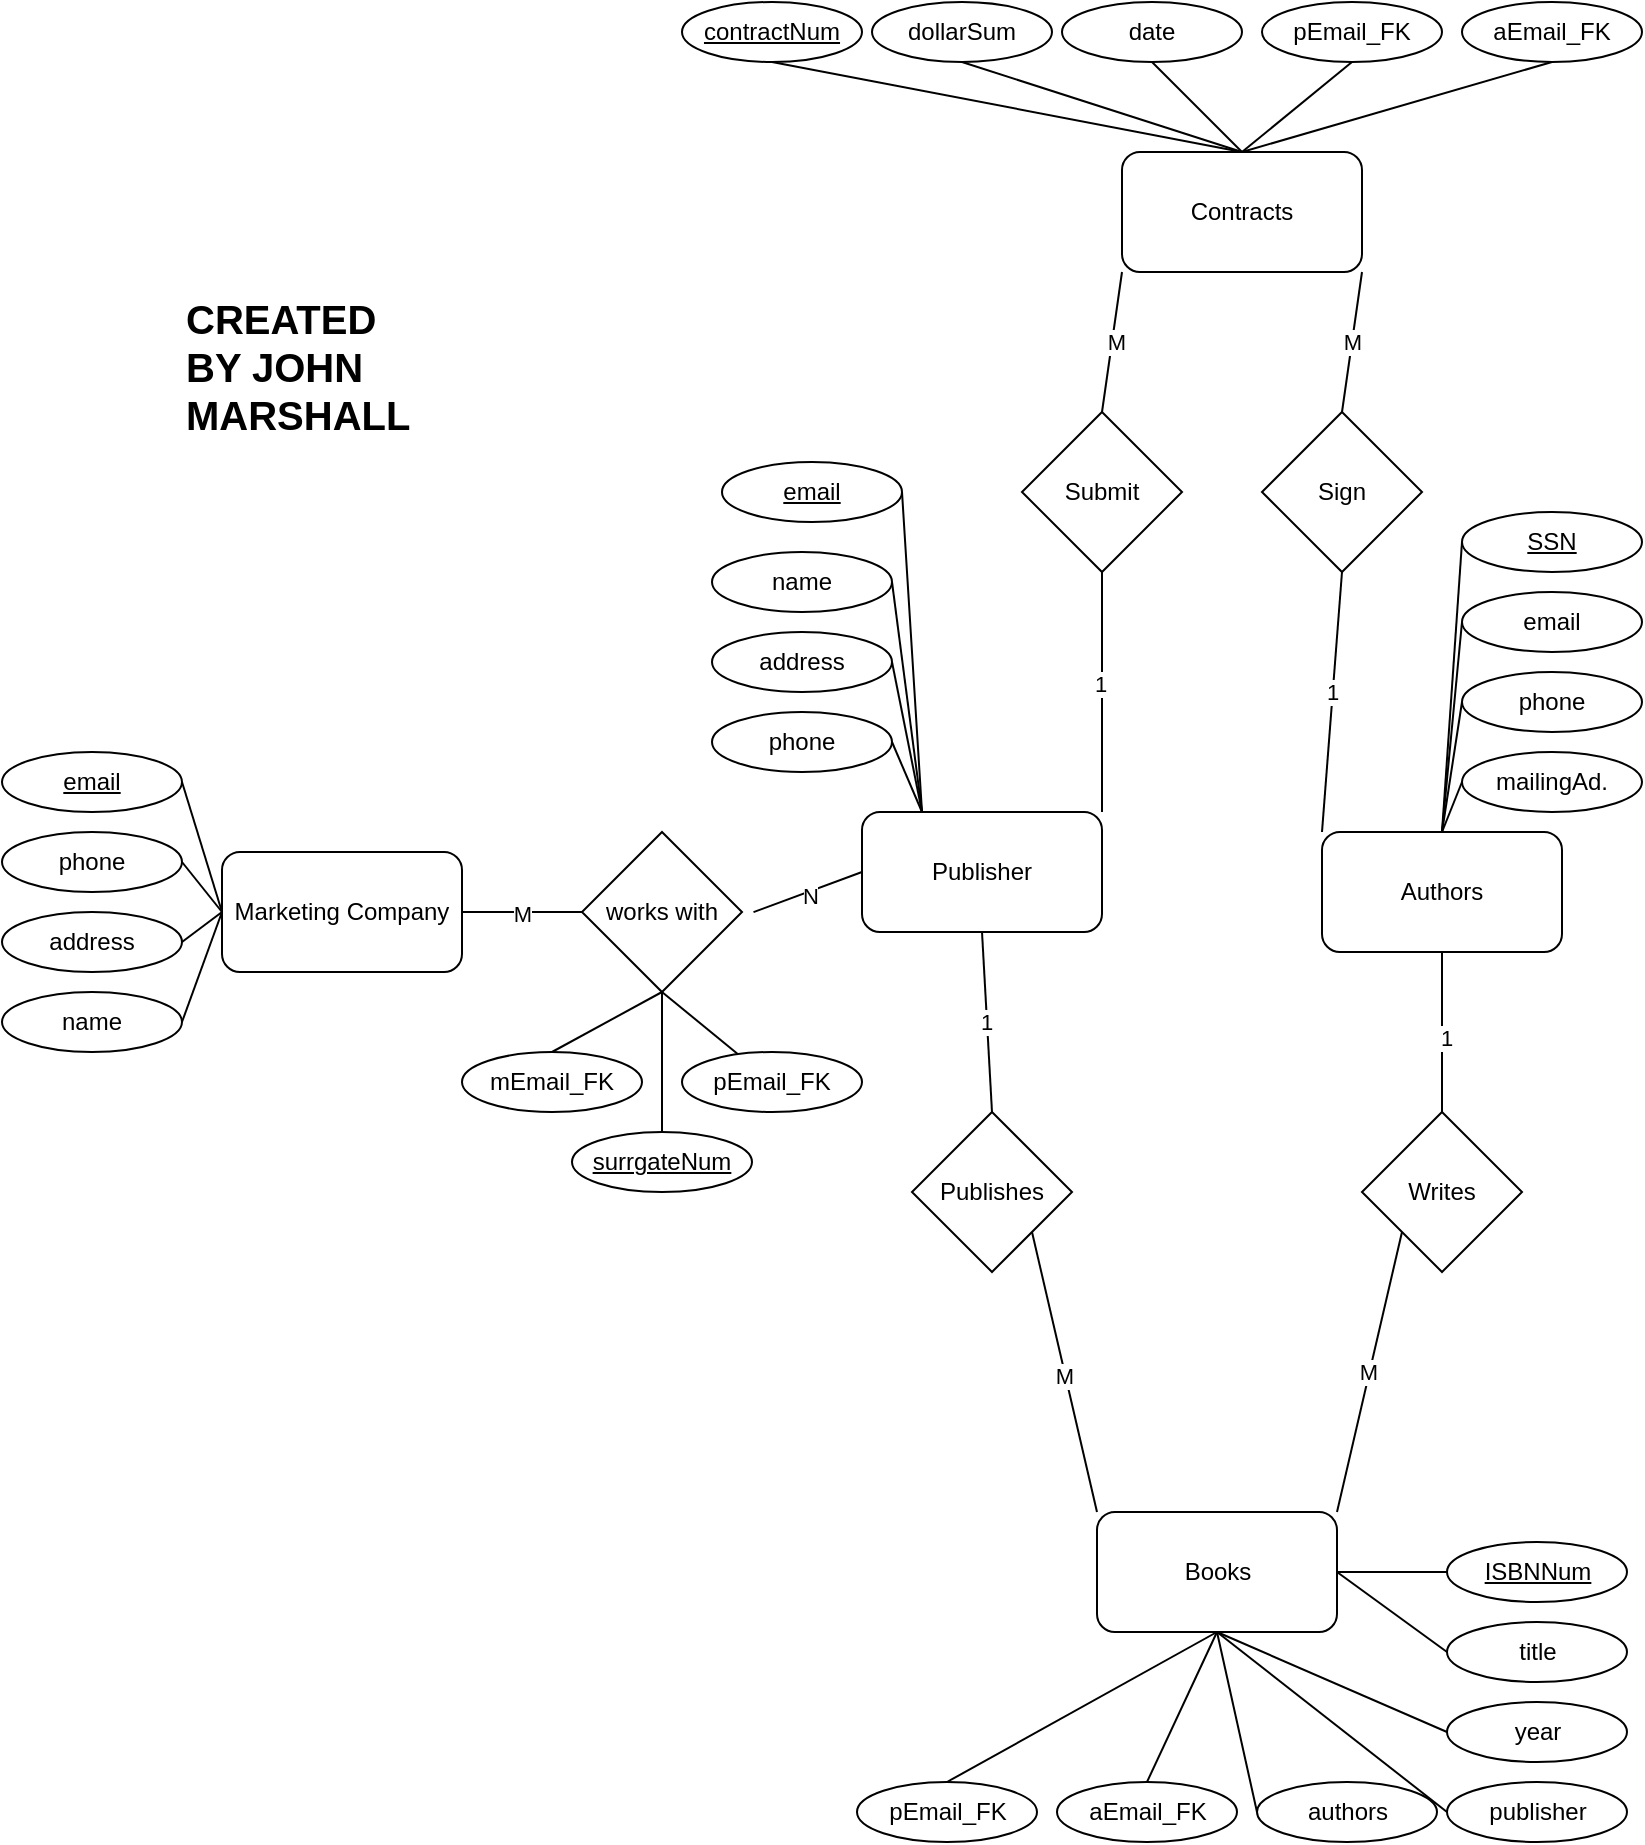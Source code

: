 <mxfile version="21.6.5" type="device">
  <diagram name="Page-1" id="VgJ1F5LoO_VctCmrGqER">
    <mxGraphModel dx="1440" dy="2118" grid="1" gridSize="10" guides="1" tooltips="1" connect="1" arrows="1" fold="1" page="1" pageScale="1" pageWidth="850" pageHeight="1100" math="0" shadow="0">
      <root>
        <mxCell id="0" />
        <mxCell id="1" parent="0" />
        <mxCell id="XDyX2QQrDkfplUJXcTrz-3" value="Authors" style="rounded=1;whiteSpace=wrap;html=1;" parent="1" vertex="1">
          <mxGeometry x="680" y="480" width="120" height="60" as="geometry" />
        </mxCell>
        <mxCell id="XDyX2QQrDkfplUJXcTrz-4" value="&lt;u&gt;SSN&lt;/u&gt;" style="ellipse;whiteSpace=wrap;html=1;" parent="1" vertex="1">
          <mxGeometry x="750" y="320" width="90" height="30" as="geometry" />
        </mxCell>
        <mxCell id="XDyX2QQrDkfplUJXcTrz-5" value="email" style="ellipse;whiteSpace=wrap;html=1;" parent="1" vertex="1">
          <mxGeometry x="750" y="360" width="90" height="30" as="geometry" />
        </mxCell>
        <mxCell id="XDyX2QQrDkfplUJXcTrz-6" value="" style="endArrow=none;html=1;rounded=0;entryX=0;entryY=0.5;entryDx=0;entryDy=0;exitX=0.5;exitY=0;exitDx=0;exitDy=0;" parent="1" source="XDyX2QQrDkfplUJXcTrz-3" target="XDyX2QQrDkfplUJXcTrz-5" edge="1">
          <mxGeometry width="50" height="50" relative="1" as="geometry">
            <mxPoint x="790" y="550" as="sourcePoint" />
            <mxPoint x="570" y="671" as="targetPoint" />
          </mxGeometry>
        </mxCell>
        <mxCell id="XDyX2QQrDkfplUJXcTrz-7" value="" style="endArrow=none;html=1;rounded=0;exitX=0.5;exitY=0;exitDx=0;exitDy=0;entryX=0;entryY=0.5;entryDx=0;entryDy=0;" parent="1" source="XDyX2QQrDkfplUJXcTrz-3" target="XDyX2QQrDkfplUJXcTrz-4" edge="1">
          <mxGeometry width="50" height="50" relative="1" as="geometry">
            <mxPoint x="520" y="721" as="sourcePoint" />
            <mxPoint x="570" y="671" as="targetPoint" />
          </mxGeometry>
        </mxCell>
        <mxCell id="XDyX2QQrDkfplUJXcTrz-8" value="phone" style="ellipse;whiteSpace=wrap;html=1;" parent="1" vertex="1">
          <mxGeometry x="750" y="400" width="90" height="30" as="geometry" />
        </mxCell>
        <mxCell id="XDyX2QQrDkfplUJXcTrz-9" value="mailingAd." style="ellipse;whiteSpace=wrap;html=1;" parent="1" vertex="1">
          <mxGeometry x="750" y="440" width="90" height="30" as="geometry" />
        </mxCell>
        <mxCell id="XDyX2QQrDkfplUJXcTrz-10" value="" style="endArrow=none;html=1;rounded=0;entryX=0;entryY=0.5;entryDx=0;entryDy=0;exitX=0.5;exitY=0;exitDx=0;exitDy=0;" parent="1" source="XDyX2QQrDkfplUJXcTrz-3" target="XDyX2QQrDkfplUJXcTrz-8" edge="1">
          <mxGeometry width="50" height="50" relative="1" as="geometry">
            <mxPoint x="650" y="631" as="sourcePoint" />
            <mxPoint x="700" y="581" as="targetPoint" />
          </mxGeometry>
        </mxCell>
        <mxCell id="XDyX2QQrDkfplUJXcTrz-11" value="" style="endArrow=none;html=1;rounded=0;entryX=0;entryY=0.5;entryDx=0;entryDy=0;exitX=0.5;exitY=0;exitDx=0;exitDy=0;" parent="1" source="XDyX2QQrDkfplUJXcTrz-3" target="XDyX2QQrDkfplUJXcTrz-9" edge="1">
          <mxGeometry width="50" height="50" relative="1" as="geometry">
            <mxPoint x="790" y="550" as="sourcePoint" />
            <mxPoint x="700" y="581" as="targetPoint" />
          </mxGeometry>
        </mxCell>
        <mxCell id="XDyX2QQrDkfplUJXcTrz-12" value="Books" style="rounded=1;whiteSpace=wrap;html=1;" parent="1" vertex="1">
          <mxGeometry x="567.5" y="820" width="120" height="60" as="geometry" />
        </mxCell>
        <mxCell id="XDyX2QQrDkfplUJXcTrz-13" value="&lt;u&gt;ISBNNum&lt;/u&gt;" style="ellipse;whiteSpace=wrap;html=1;" parent="1" vertex="1">
          <mxGeometry x="742.5" y="835" width="90" height="30" as="geometry" />
        </mxCell>
        <mxCell id="XDyX2QQrDkfplUJXcTrz-14" value="title" style="ellipse;whiteSpace=wrap;html=1;" parent="1" vertex="1">
          <mxGeometry x="742.5" y="875" width="90" height="30" as="geometry" />
        </mxCell>
        <mxCell id="XDyX2QQrDkfplUJXcTrz-15" value="" style="endArrow=none;html=1;rounded=0;entryX=0;entryY=0.5;entryDx=0;entryDy=0;exitX=1;exitY=0.5;exitDx=0;exitDy=0;" parent="1" source="XDyX2QQrDkfplUJXcTrz-12" target="XDyX2QQrDkfplUJXcTrz-14" edge="1">
          <mxGeometry width="50" height="50" relative="1" as="geometry">
            <mxPoint x="502.5" y="1025" as="sourcePoint" />
            <mxPoint x="552.5" y="975" as="targetPoint" />
          </mxGeometry>
        </mxCell>
        <mxCell id="XDyX2QQrDkfplUJXcTrz-16" value="" style="endArrow=none;html=1;rounded=0;entryX=0;entryY=0.5;entryDx=0;entryDy=0;exitX=1;exitY=0.5;exitDx=0;exitDy=0;" parent="1" source="XDyX2QQrDkfplUJXcTrz-12" target="XDyX2QQrDkfplUJXcTrz-13" edge="1">
          <mxGeometry width="50" height="50" relative="1" as="geometry">
            <mxPoint x="652.5" y="895" as="sourcePoint" />
            <mxPoint x="552.5" y="975" as="targetPoint" />
          </mxGeometry>
        </mxCell>
        <mxCell id="XDyX2QQrDkfplUJXcTrz-17" value="year" style="ellipse;whiteSpace=wrap;html=1;" parent="1" vertex="1">
          <mxGeometry x="742.5" y="915" width="90" height="30" as="geometry" />
        </mxCell>
        <mxCell id="XDyX2QQrDkfplUJXcTrz-18" value="publisher" style="ellipse;whiteSpace=wrap;html=1;" parent="1" vertex="1">
          <mxGeometry x="742.5" y="955" width="90" height="30" as="geometry" />
        </mxCell>
        <mxCell id="XDyX2QQrDkfplUJXcTrz-19" value="" style="endArrow=none;html=1;rounded=0;entryX=0;entryY=0.5;entryDx=0;entryDy=0;exitX=0.5;exitY=1;exitDx=0;exitDy=0;" parent="1" source="XDyX2QQrDkfplUJXcTrz-12" target="XDyX2QQrDkfplUJXcTrz-17" edge="1">
          <mxGeometry width="50" height="50" relative="1" as="geometry">
            <mxPoint x="652.5" y="895" as="sourcePoint" />
            <mxPoint x="682.5" y="885" as="targetPoint" />
          </mxGeometry>
        </mxCell>
        <mxCell id="XDyX2QQrDkfplUJXcTrz-20" value="" style="endArrow=none;html=1;rounded=0;exitX=0.5;exitY=1;exitDx=0;exitDy=0;entryX=0;entryY=0.5;entryDx=0;entryDy=0;" parent="1" source="XDyX2QQrDkfplUJXcTrz-12" target="XDyX2QQrDkfplUJXcTrz-18" edge="1">
          <mxGeometry width="50" height="50" relative="1" as="geometry">
            <mxPoint x="632.5" y="935" as="sourcePoint" />
            <mxPoint x="682.5" y="885" as="targetPoint" />
          </mxGeometry>
        </mxCell>
        <mxCell id="XDyX2QQrDkfplUJXcTrz-21" value="Publisher" style="rounded=1;whiteSpace=wrap;html=1;" parent="1" vertex="1">
          <mxGeometry x="450" y="470" width="120" height="60" as="geometry" />
        </mxCell>
        <mxCell id="XDyX2QQrDkfplUJXcTrz-22" value="&lt;u&gt;email&lt;/u&gt;" style="ellipse;whiteSpace=wrap;html=1;" parent="1" vertex="1">
          <mxGeometry x="380" y="295" width="90" height="30" as="geometry" />
        </mxCell>
        <mxCell id="XDyX2QQrDkfplUJXcTrz-23" value="name" style="ellipse;whiteSpace=wrap;html=1;" parent="1" vertex="1">
          <mxGeometry x="375" y="340" width="90" height="30" as="geometry" />
        </mxCell>
        <mxCell id="XDyX2QQrDkfplUJXcTrz-24" value="" style="endArrow=none;html=1;rounded=0;entryX=1;entryY=0.5;entryDx=0;entryDy=0;exitX=0.25;exitY=0;exitDx=0;exitDy=0;" parent="1" source="XDyX2QQrDkfplUJXcTrz-21" target="XDyX2QQrDkfplUJXcTrz-23" edge="1">
          <mxGeometry width="50" height="50" relative="1" as="geometry">
            <mxPoint x="-70" y="710" as="sourcePoint" />
            <mxPoint x="-20" y="660" as="targetPoint" />
          </mxGeometry>
        </mxCell>
        <mxCell id="XDyX2QQrDkfplUJXcTrz-25" value="" style="endArrow=none;html=1;rounded=0;exitX=0.25;exitY=0;exitDx=0;exitDy=0;entryX=1;entryY=0.5;entryDx=0;entryDy=0;" parent="1" source="XDyX2QQrDkfplUJXcTrz-21" target="XDyX2QQrDkfplUJXcTrz-22" edge="1">
          <mxGeometry width="50" height="50" relative="1" as="geometry">
            <mxPoint x="-70" y="710" as="sourcePoint" />
            <mxPoint x="-20" y="660" as="targetPoint" />
          </mxGeometry>
        </mxCell>
        <mxCell id="XDyX2QQrDkfplUJXcTrz-26" value="address" style="ellipse;whiteSpace=wrap;html=1;" parent="1" vertex="1">
          <mxGeometry x="375" y="380" width="90" height="30" as="geometry" />
        </mxCell>
        <mxCell id="XDyX2QQrDkfplUJXcTrz-27" value="phone" style="ellipse;whiteSpace=wrap;html=1;" parent="1" vertex="1">
          <mxGeometry x="375" y="420" width="90" height="30" as="geometry" />
        </mxCell>
        <mxCell id="XDyX2QQrDkfplUJXcTrz-28" value="" style="endArrow=none;html=1;rounded=0;entryX=1;entryY=0.5;entryDx=0;entryDy=0;exitX=0.25;exitY=0;exitDx=0;exitDy=0;" parent="1" source="XDyX2QQrDkfplUJXcTrz-21" target="XDyX2QQrDkfplUJXcTrz-26" edge="1">
          <mxGeometry width="50" height="50" relative="1" as="geometry">
            <mxPoint x="60" y="620" as="sourcePoint" />
            <mxPoint x="110" y="570" as="targetPoint" />
          </mxGeometry>
        </mxCell>
        <mxCell id="XDyX2QQrDkfplUJXcTrz-29" value="" style="endArrow=none;html=1;rounded=0;entryX=1;entryY=0.5;entryDx=0;entryDy=0;exitX=0.25;exitY=0;exitDx=0;exitDy=0;" parent="1" source="XDyX2QQrDkfplUJXcTrz-21" target="XDyX2QQrDkfplUJXcTrz-27" edge="1">
          <mxGeometry width="50" height="50" relative="1" as="geometry">
            <mxPoint x="140" y="530" as="sourcePoint" />
            <mxPoint x="110" y="570" as="targetPoint" />
          </mxGeometry>
        </mxCell>
        <mxCell id="XDyX2QQrDkfplUJXcTrz-30" value="authors" style="ellipse;whiteSpace=wrap;html=1;" parent="1" vertex="1">
          <mxGeometry x="647.5" y="955" width="90" height="30" as="geometry" />
        </mxCell>
        <mxCell id="XDyX2QQrDkfplUJXcTrz-31" value="" style="endArrow=none;html=1;rounded=0;entryX=0;entryY=0.5;entryDx=0;entryDy=0;exitX=0.5;exitY=1;exitDx=0;exitDy=0;" parent="1" source="XDyX2QQrDkfplUJXcTrz-12" target="XDyX2QQrDkfplUJXcTrz-30" edge="1">
          <mxGeometry width="50" height="50" relative="1" as="geometry">
            <mxPoint x="632.5" y="915" as="sourcePoint" />
            <mxPoint x="617.5" y="860" as="targetPoint" />
          </mxGeometry>
        </mxCell>
        <mxCell id="XDyX2QQrDkfplUJXcTrz-32" value="Contracts" style="rounded=1;whiteSpace=wrap;html=1;" parent="1" vertex="1">
          <mxGeometry x="580" y="140" width="120" height="60" as="geometry" />
        </mxCell>
        <mxCell id="XDyX2QQrDkfplUJXcTrz-34" value="&lt;u&gt;contractNum&lt;/u&gt;" style="ellipse;whiteSpace=wrap;html=1;" parent="1" vertex="1">
          <mxGeometry x="360" y="65" width="90" height="30" as="geometry" />
        </mxCell>
        <mxCell id="XDyX2QQrDkfplUJXcTrz-35" value="" style="endArrow=none;html=1;rounded=0;entryX=0.5;entryY=1;entryDx=0;entryDy=0;exitX=0.5;exitY=0;exitDx=0;exitDy=0;" parent="1" source="XDyX2QQrDkfplUJXcTrz-32" target="XDyX2QQrDkfplUJXcTrz-34" edge="1">
          <mxGeometry width="50" height="50" relative="1" as="geometry">
            <mxPoint x="375" y="300" as="sourcePoint" />
            <mxPoint x="425" y="250" as="targetPoint" />
          </mxGeometry>
        </mxCell>
        <mxCell id="XDyX2QQrDkfplUJXcTrz-37" value="dollarSum" style="ellipse;whiteSpace=wrap;html=1;" parent="1" vertex="1">
          <mxGeometry x="455" y="65" width="90" height="30" as="geometry" />
        </mxCell>
        <mxCell id="XDyX2QQrDkfplUJXcTrz-38" value="date" style="ellipse;whiteSpace=wrap;html=1;" parent="1" vertex="1">
          <mxGeometry x="550" y="65" width="90" height="30" as="geometry" />
        </mxCell>
        <mxCell id="XDyX2QQrDkfplUJXcTrz-39" value="" style="endArrow=none;html=1;rounded=0;entryX=0.5;entryY=1;entryDx=0;entryDy=0;exitX=0.5;exitY=0;exitDx=0;exitDy=0;" parent="1" source="XDyX2QQrDkfplUJXcTrz-32" target="XDyX2QQrDkfplUJXcTrz-37" edge="1">
          <mxGeometry width="50" height="50" relative="1" as="geometry">
            <mxPoint x="505" y="210" as="sourcePoint" />
            <mxPoint x="555" y="160" as="targetPoint" />
          </mxGeometry>
        </mxCell>
        <mxCell id="XDyX2QQrDkfplUJXcTrz-40" value="" style="endArrow=none;html=1;rounded=0;exitX=0.5;exitY=0;exitDx=0;exitDy=0;entryX=0.5;entryY=1;entryDx=0;entryDy=0;" parent="1" source="XDyX2QQrDkfplUJXcTrz-32" target="XDyX2QQrDkfplUJXcTrz-38" edge="1">
          <mxGeometry width="50" height="50" relative="1" as="geometry">
            <mxPoint x="505" y="210" as="sourcePoint" />
            <mxPoint x="555" y="160" as="targetPoint" />
          </mxGeometry>
        </mxCell>
        <mxCell id="XDyX2QQrDkfplUJXcTrz-44" value="Publishes" style="rhombus;whiteSpace=wrap;html=1;" parent="1" vertex="1">
          <mxGeometry x="475" y="620" width="80" height="80" as="geometry" />
        </mxCell>
        <mxCell id="XDyX2QQrDkfplUJXcTrz-45" value="Writes" style="rhombus;whiteSpace=wrap;html=1;" parent="1" vertex="1">
          <mxGeometry x="700" y="620" width="80" height="80" as="geometry" />
        </mxCell>
        <mxCell id="XDyX2QQrDkfplUJXcTrz-46" value="Submit" style="rhombus;whiteSpace=wrap;html=1;" parent="1" vertex="1">
          <mxGeometry x="530" y="270" width="80" height="80" as="geometry" />
        </mxCell>
        <mxCell id="XDyX2QQrDkfplUJXcTrz-47" value="" style="endArrow=none;html=1;rounded=0;exitX=0.5;exitY=1;exitDx=0;exitDy=0;entryX=0.5;entryY=0;entryDx=0;entryDy=0;" parent="1" source="XDyX2QQrDkfplUJXcTrz-21" target="XDyX2QQrDkfplUJXcTrz-44" edge="1">
          <mxGeometry width="50" height="50" relative="1" as="geometry">
            <mxPoint x="290" y="605" as="sourcePoint" />
            <mxPoint x="190" y="665" as="targetPoint" />
          </mxGeometry>
        </mxCell>
        <mxCell id="XDyX2QQrDkfplUJXcTrz-49" value="1" style="edgeLabel;html=1;align=center;verticalAlign=middle;resizable=0;points=[];" parent="XDyX2QQrDkfplUJXcTrz-47" vertex="1" connectable="0">
          <mxGeometry x="-0.004" y="-1" relative="1" as="geometry">
            <mxPoint as="offset" />
          </mxGeometry>
        </mxCell>
        <mxCell id="XDyX2QQrDkfplUJXcTrz-48" value="" style="endArrow=none;html=1;rounded=0;exitX=1;exitY=1;exitDx=0;exitDy=0;entryX=0;entryY=0;entryDx=0;entryDy=0;" parent="1" source="XDyX2QQrDkfplUJXcTrz-44" target="XDyX2QQrDkfplUJXcTrz-12" edge="1">
          <mxGeometry width="50" height="50" relative="1" as="geometry">
            <mxPoint x="290" y="605" as="sourcePoint" />
            <mxPoint x="340" y="555" as="targetPoint" />
          </mxGeometry>
        </mxCell>
        <mxCell id="XDyX2QQrDkfplUJXcTrz-50" value="M" style="edgeLabel;html=1;align=center;verticalAlign=middle;resizable=0;points=[];" parent="XDyX2QQrDkfplUJXcTrz-48" vertex="1" connectable="0">
          <mxGeometry x="0.024" y="-1" relative="1" as="geometry">
            <mxPoint as="offset" />
          </mxGeometry>
        </mxCell>
        <mxCell id="XDyX2QQrDkfplUJXcTrz-51" value="" style="endArrow=none;html=1;rounded=0;exitX=1;exitY=0;exitDx=0;exitDy=0;entryX=0.5;entryY=1;entryDx=0;entryDy=0;" parent="1" source="XDyX2QQrDkfplUJXcTrz-21" target="XDyX2QQrDkfplUJXcTrz-46" edge="1">
          <mxGeometry width="50" height="50" relative="1" as="geometry">
            <mxPoint x="290" y="455" as="sourcePoint" />
            <mxPoint x="340" y="405" as="targetPoint" />
          </mxGeometry>
        </mxCell>
        <mxCell id="XDyX2QQrDkfplUJXcTrz-53" value="1" style="edgeLabel;html=1;align=center;verticalAlign=middle;resizable=0;points=[];" parent="XDyX2QQrDkfplUJXcTrz-51" vertex="1" connectable="0">
          <mxGeometry x="0.071" y="1" relative="1" as="geometry">
            <mxPoint as="offset" />
          </mxGeometry>
        </mxCell>
        <mxCell id="XDyX2QQrDkfplUJXcTrz-52" value="" style="endArrow=none;html=1;rounded=0;exitX=0.5;exitY=0;exitDx=0;exitDy=0;entryX=0;entryY=1;entryDx=0;entryDy=0;" parent="1" source="XDyX2QQrDkfplUJXcTrz-46" target="XDyX2QQrDkfplUJXcTrz-32" edge="1">
          <mxGeometry width="50" height="50" relative="1" as="geometry">
            <mxPoint x="290" y="455" as="sourcePoint" />
            <mxPoint x="340" y="405" as="targetPoint" />
          </mxGeometry>
        </mxCell>
        <mxCell id="DEzPDVDlcxY3vY3Sk7qT-1" value="M" style="edgeLabel;html=1;align=center;verticalAlign=middle;resizable=0;points=[];" vertex="1" connectable="0" parent="XDyX2QQrDkfplUJXcTrz-52">
          <mxGeometry x="0.009" y="-2" relative="1" as="geometry">
            <mxPoint as="offset" />
          </mxGeometry>
        </mxCell>
        <mxCell id="XDyX2QQrDkfplUJXcTrz-57" value="" style="endArrow=none;html=1;rounded=0;exitX=1;exitY=0;exitDx=0;exitDy=0;entryX=0;entryY=1;entryDx=0;entryDy=0;" parent="1" source="XDyX2QQrDkfplUJXcTrz-12" target="XDyX2QQrDkfplUJXcTrz-45" edge="1">
          <mxGeometry width="50" height="50" relative="1" as="geometry">
            <mxPoint x="500" y="705" as="sourcePoint" />
            <mxPoint x="550" y="655" as="targetPoint" />
          </mxGeometry>
        </mxCell>
        <mxCell id="XDyX2QQrDkfplUJXcTrz-65" value="M" style="edgeLabel;html=1;align=center;verticalAlign=middle;resizable=0;points=[];" parent="XDyX2QQrDkfplUJXcTrz-57" vertex="1" connectable="0">
          <mxGeometry x="0.001" relative="1" as="geometry">
            <mxPoint x="-1" as="offset" />
          </mxGeometry>
        </mxCell>
        <mxCell id="XDyX2QQrDkfplUJXcTrz-58" value="" style="endArrow=none;html=1;rounded=0;exitX=0.5;exitY=0;exitDx=0;exitDy=0;entryX=0.5;entryY=1;entryDx=0;entryDy=0;" parent="1" source="XDyX2QQrDkfplUJXcTrz-45" target="XDyX2QQrDkfplUJXcTrz-3" edge="1">
          <mxGeometry width="50" height="50" relative="1" as="geometry">
            <mxPoint x="500" y="705" as="sourcePoint" />
            <mxPoint x="550" y="655" as="targetPoint" />
          </mxGeometry>
        </mxCell>
        <mxCell id="XDyX2QQrDkfplUJXcTrz-64" value="1" style="edgeLabel;html=1;align=center;verticalAlign=middle;resizable=0;points=[];" parent="XDyX2QQrDkfplUJXcTrz-58" vertex="1" connectable="0">
          <mxGeometry x="-0.068" y="-2" relative="1" as="geometry">
            <mxPoint as="offset" />
          </mxGeometry>
        </mxCell>
        <mxCell id="XDyX2QQrDkfplUJXcTrz-59" value="Sign" style="rhombus;whiteSpace=wrap;html=1;" parent="1" vertex="1">
          <mxGeometry x="650" y="270" width="80" height="80" as="geometry" />
        </mxCell>
        <mxCell id="XDyX2QQrDkfplUJXcTrz-60" value="" style="endArrow=none;html=1;rounded=0;entryX=0;entryY=0;entryDx=0;entryDy=0;exitX=0.5;exitY=1;exitDx=0;exitDy=0;" parent="1" source="XDyX2QQrDkfplUJXcTrz-59" target="XDyX2QQrDkfplUJXcTrz-3" edge="1">
          <mxGeometry width="50" height="50" relative="1" as="geometry">
            <mxPoint x="440" y="665" as="sourcePoint" />
            <mxPoint x="490" y="615" as="targetPoint" />
          </mxGeometry>
        </mxCell>
        <mxCell id="XDyX2QQrDkfplUJXcTrz-63" value="1" style="edgeLabel;html=1;align=center;verticalAlign=middle;resizable=0;points=[];" parent="XDyX2QQrDkfplUJXcTrz-60" vertex="1" connectable="0">
          <mxGeometry x="-0.075" y="-1" relative="1" as="geometry">
            <mxPoint as="offset" />
          </mxGeometry>
        </mxCell>
        <mxCell id="XDyX2QQrDkfplUJXcTrz-61" value="" style="endArrow=none;html=1;rounded=0;entryX=0.5;entryY=0;entryDx=0;entryDy=0;exitX=1;exitY=1;exitDx=0;exitDy=0;" parent="1" source="XDyX2QQrDkfplUJXcTrz-32" target="XDyX2QQrDkfplUJXcTrz-59" edge="1">
          <mxGeometry width="50" height="50" relative="1" as="geometry">
            <mxPoint x="620" y="415" as="sourcePoint" />
            <mxPoint x="660" y="530" as="targetPoint" />
          </mxGeometry>
        </mxCell>
        <mxCell id="XDyX2QQrDkfplUJXcTrz-62" value="M" style="edgeLabel;html=1;align=center;verticalAlign=middle;resizable=0;points=[];" parent="XDyX2QQrDkfplUJXcTrz-61" vertex="1" connectable="0">
          <mxGeometry x="-0.005" relative="1" as="geometry">
            <mxPoint as="offset" />
          </mxGeometry>
        </mxCell>
        <mxCell id="XDyX2QQrDkfplUJXcTrz-66" value="CREATED BY JOHN MARSHALL" style="text;whiteSpace=wrap;html=1;fontSize=20;fontStyle=1" parent="1" vertex="1">
          <mxGeometry x="110" y="205" width="120" height="90" as="geometry" />
        </mxCell>
        <mxCell id="DEzPDVDlcxY3vY3Sk7qT-4" value="pEmail_FK" style="ellipse;whiteSpace=wrap;html=1;" vertex="1" parent="1">
          <mxGeometry x="650" y="65" width="90" height="30" as="geometry" />
        </mxCell>
        <mxCell id="DEzPDVDlcxY3vY3Sk7qT-5" value="aEmail_FK" style="ellipse;whiteSpace=wrap;html=1;" vertex="1" parent="1">
          <mxGeometry x="750" y="65" width="90" height="30" as="geometry" />
        </mxCell>
        <mxCell id="DEzPDVDlcxY3vY3Sk7qT-6" value="pEmail_FK" style="ellipse;whiteSpace=wrap;html=1;" vertex="1" parent="1">
          <mxGeometry x="447.5" y="955" width="90" height="30" as="geometry" />
        </mxCell>
        <mxCell id="DEzPDVDlcxY3vY3Sk7qT-7" value="aEmail_FK" style="ellipse;whiteSpace=wrap;html=1;" vertex="1" parent="1">
          <mxGeometry x="547.5" y="955" width="90" height="30" as="geometry" />
        </mxCell>
        <mxCell id="DEzPDVDlcxY3vY3Sk7qT-8" value="" style="endArrow=none;html=1;rounded=0;entryX=0.5;entryY=1;entryDx=0;entryDy=0;exitX=0.5;exitY=0;exitDx=0;exitDy=0;" edge="1" parent="1" source="XDyX2QQrDkfplUJXcTrz-32" target="DEzPDVDlcxY3vY3Sk7qT-4">
          <mxGeometry width="50" height="50" relative="1" as="geometry">
            <mxPoint x="470" y="150" as="sourcePoint" />
            <mxPoint x="520" y="100" as="targetPoint" />
          </mxGeometry>
        </mxCell>
        <mxCell id="DEzPDVDlcxY3vY3Sk7qT-9" value="" style="endArrow=none;html=1;rounded=0;exitX=0.5;exitY=1;exitDx=0;exitDy=0;entryX=0.5;entryY=0;entryDx=0;entryDy=0;" edge="1" parent="1" source="DEzPDVDlcxY3vY3Sk7qT-5" target="XDyX2QQrDkfplUJXcTrz-32">
          <mxGeometry width="50" height="50" relative="1" as="geometry">
            <mxPoint x="600" y="40" as="sourcePoint" />
            <mxPoint x="490" y="20" as="targetPoint" />
          </mxGeometry>
        </mxCell>
        <mxCell id="DEzPDVDlcxY3vY3Sk7qT-10" value="" style="endArrow=none;html=1;rounded=0;exitX=0.5;exitY=0;exitDx=0;exitDy=0;entryX=0.5;entryY=1;entryDx=0;entryDy=0;" edge="1" parent="1" source="DEzPDVDlcxY3vY3Sk7qT-7" target="XDyX2QQrDkfplUJXcTrz-12">
          <mxGeometry width="50" height="50" relative="1" as="geometry">
            <mxPoint x="662.5" y="775" as="sourcePoint" />
            <mxPoint x="652.5" y="895" as="targetPoint" />
          </mxGeometry>
        </mxCell>
        <mxCell id="DEzPDVDlcxY3vY3Sk7qT-11" value="" style="endArrow=none;html=1;rounded=0;exitX=0.5;exitY=0;exitDx=0;exitDy=0;entryX=0.5;entryY=1;entryDx=0;entryDy=0;" edge="1" parent="1" source="DEzPDVDlcxY3vY3Sk7qT-6" target="XDyX2QQrDkfplUJXcTrz-12">
          <mxGeometry width="50" height="50" relative="1" as="geometry">
            <mxPoint x="662.5" y="775" as="sourcePoint" />
            <mxPoint x="712.5" y="725" as="targetPoint" />
          </mxGeometry>
        </mxCell>
        <mxCell id="DEzPDVDlcxY3vY3Sk7qT-12" value="Marketing Company" style="rounded=1;whiteSpace=wrap;html=1;" vertex="1" parent="1">
          <mxGeometry x="130" y="490" width="120" height="60" as="geometry" />
        </mxCell>
        <mxCell id="DEzPDVDlcxY3vY3Sk7qT-13" value="&lt;u&gt;email&lt;/u&gt;" style="ellipse;whiteSpace=wrap;html=1;" vertex="1" parent="1">
          <mxGeometry x="20" y="440" width="90" height="30" as="geometry" />
        </mxCell>
        <mxCell id="DEzPDVDlcxY3vY3Sk7qT-16" value="name" style="ellipse;whiteSpace=wrap;html=1;" vertex="1" parent="1">
          <mxGeometry x="20" y="560" width="90" height="30" as="geometry" />
        </mxCell>
        <mxCell id="DEzPDVDlcxY3vY3Sk7qT-17" value="address" style="ellipse;whiteSpace=wrap;html=1;" vertex="1" parent="1">
          <mxGeometry x="20" y="520" width="90" height="30" as="geometry" />
        </mxCell>
        <mxCell id="DEzPDVDlcxY3vY3Sk7qT-18" value="phone" style="ellipse;whiteSpace=wrap;html=1;" vertex="1" parent="1">
          <mxGeometry x="20" y="480" width="90" height="30" as="geometry" />
        </mxCell>
        <mxCell id="DEzPDVDlcxY3vY3Sk7qT-19" value="works with" style="rhombus;whiteSpace=wrap;html=1;" vertex="1" parent="1">
          <mxGeometry x="310" y="480" width="80" height="80" as="geometry" />
        </mxCell>
        <mxCell id="DEzPDVDlcxY3vY3Sk7qT-20" value="" style="endArrow=none;html=1;rounded=0;exitX=1;exitY=0.5;exitDx=0;exitDy=0;entryX=0;entryY=0.5;entryDx=0;entryDy=0;" edge="1" parent="1" source="DEzPDVDlcxY3vY3Sk7qT-12" target="DEzPDVDlcxY3vY3Sk7qT-19">
          <mxGeometry width="50" height="50" relative="1" as="geometry">
            <mxPoint x="160" y="450" as="sourcePoint" />
            <mxPoint x="310" y="450" as="targetPoint" />
          </mxGeometry>
        </mxCell>
        <mxCell id="DEzPDVDlcxY3vY3Sk7qT-23" value="M" style="edgeLabel;html=1;align=center;verticalAlign=middle;resizable=0;points=[];" vertex="1" connectable="0" parent="DEzPDVDlcxY3vY3Sk7qT-20">
          <mxGeometry x="-0.004" y="-1" relative="1" as="geometry">
            <mxPoint as="offset" />
          </mxGeometry>
        </mxCell>
        <mxCell id="DEzPDVDlcxY3vY3Sk7qT-21" value="" style="endArrow=none;html=1;rounded=0;exitX=1.072;exitY=0.501;exitDx=0;exitDy=0;exitPerimeter=0;entryX=0;entryY=0.5;entryDx=0;entryDy=0;" edge="1" parent="1" source="DEzPDVDlcxY3vY3Sk7qT-19" target="XDyX2QQrDkfplUJXcTrz-21">
          <mxGeometry width="50" height="50" relative="1" as="geometry">
            <mxPoint x="160" y="450" as="sourcePoint" />
            <mxPoint x="210" y="400" as="targetPoint" />
          </mxGeometry>
        </mxCell>
        <mxCell id="DEzPDVDlcxY3vY3Sk7qT-22" value="N" style="edgeLabel;html=1;align=center;verticalAlign=middle;resizable=0;points=[];" vertex="1" connectable="0" parent="DEzPDVDlcxY3vY3Sk7qT-21">
          <mxGeometry x="0.006" y="-2" relative="1" as="geometry">
            <mxPoint as="offset" />
          </mxGeometry>
        </mxCell>
        <mxCell id="DEzPDVDlcxY3vY3Sk7qT-24" value="" style="endArrow=none;html=1;rounded=0;exitX=1;exitY=0.5;exitDx=0;exitDy=0;entryX=0;entryY=0.5;entryDx=0;entryDy=0;" edge="1" parent="1" source="DEzPDVDlcxY3vY3Sk7qT-13" target="DEzPDVDlcxY3vY3Sk7qT-12">
          <mxGeometry width="50" height="50" relative="1" as="geometry">
            <mxPoint x="200" y="370" as="sourcePoint" />
            <mxPoint x="250" y="320" as="targetPoint" />
          </mxGeometry>
        </mxCell>
        <mxCell id="DEzPDVDlcxY3vY3Sk7qT-25" value="" style="endArrow=none;html=1;rounded=0;exitX=0;exitY=0.5;exitDx=0;exitDy=0;entryX=1;entryY=0.5;entryDx=0;entryDy=0;" edge="1" parent="1" source="DEzPDVDlcxY3vY3Sk7qT-12" target="DEzPDVDlcxY3vY3Sk7qT-18">
          <mxGeometry width="50" height="50" relative="1" as="geometry">
            <mxPoint x="170" y="460" as="sourcePoint" />
            <mxPoint x="220" y="410" as="targetPoint" />
          </mxGeometry>
        </mxCell>
        <mxCell id="DEzPDVDlcxY3vY3Sk7qT-26" value="" style="endArrow=none;html=1;rounded=0;exitX=1;exitY=0.5;exitDx=0;exitDy=0;entryX=0;entryY=0.5;entryDx=0;entryDy=0;" edge="1" parent="1" source="DEzPDVDlcxY3vY3Sk7qT-17" target="DEzPDVDlcxY3vY3Sk7qT-12">
          <mxGeometry width="50" height="50" relative="1" as="geometry">
            <mxPoint x="120" y="465" as="sourcePoint" />
            <mxPoint x="140" y="530" as="targetPoint" />
          </mxGeometry>
        </mxCell>
        <mxCell id="DEzPDVDlcxY3vY3Sk7qT-27" value="" style="endArrow=none;html=1;rounded=0;exitX=1;exitY=0.5;exitDx=0;exitDy=0;entryX=0;entryY=0.5;entryDx=0;entryDy=0;" edge="1" parent="1" source="DEzPDVDlcxY3vY3Sk7qT-16" target="DEzPDVDlcxY3vY3Sk7qT-12">
          <mxGeometry width="50" height="50" relative="1" as="geometry">
            <mxPoint x="130" y="475" as="sourcePoint" />
            <mxPoint x="150" y="540" as="targetPoint" />
          </mxGeometry>
        </mxCell>
        <mxCell id="DEzPDVDlcxY3vY3Sk7qT-28" value="mEmail_FK" style="ellipse;whiteSpace=wrap;html=1;" vertex="1" parent="1">
          <mxGeometry x="250" y="590" width="90" height="30" as="geometry" />
        </mxCell>
        <mxCell id="DEzPDVDlcxY3vY3Sk7qT-29" value="&lt;u&gt;surrgateNum&lt;/u&gt;" style="ellipse;whiteSpace=wrap;html=1;" vertex="1" parent="1">
          <mxGeometry x="305" y="630" width="90" height="30" as="geometry" />
        </mxCell>
        <mxCell id="DEzPDVDlcxY3vY3Sk7qT-30" value="pEmail_FK" style="ellipse;whiteSpace=wrap;html=1;" vertex="1" parent="1">
          <mxGeometry x="360" y="590" width="90" height="30" as="geometry" />
        </mxCell>
        <mxCell id="DEzPDVDlcxY3vY3Sk7qT-31" value="" style="endArrow=none;html=1;rounded=0;entryX=0.5;entryY=1;entryDx=0;entryDy=0;exitX=0.5;exitY=0;exitDx=0;exitDy=0;" edge="1" parent="1" source="DEzPDVDlcxY3vY3Sk7qT-28" target="DEzPDVDlcxY3vY3Sk7qT-19">
          <mxGeometry width="50" height="50" relative="1" as="geometry">
            <mxPoint x="300" y="570" as="sourcePoint" />
            <mxPoint x="390" y="380" as="targetPoint" />
          </mxGeometry>
        </mxCell>
        <mxCell id="DEzPDVDlcxY3vY3Sk7qT-32" value="" style="endArrow=none;html=1;rounded=0;entryX=0.5;entryY=1;entryDx=0;entryDy=0;" edge="1" parent="1" source="DEzPDVDlcxY3vY3Sk7qT-30" target="DEzPDVDlcxY3vY3Sk7qT-19">
          <mxGeometry width="50" height="50" relative="1" as="geometry">
            <mxPoint x="340" y="430" as="sourcePoint" />
            <mxPoint x="420" y="560" as="targetPoint" />
          </mxGeometry>
        </mxCell>
        <mxCell id="DEzPDVDlcxY3vY3Sk7qT-33" value="" style="endArrow=none;html=1;rounded=0;exitX=0.5;exitY=1;exitDx=0;exitDy=0;entryX=0.5;entryY=0;entryDx=0;entryDy=0;" edge="1" parent="1" source="DEzPDVDlcxY3vY3Sk7qT-19" target="DEzPDVDlcxY3vY3Sk7qT-29">
          <mxGeometry width="50" height="50" relative="1" as="geometry">
            <mxPoint x="140" y="485" as="sourcePoint" />
            <mxPoint x="160" y="550" as="targetPoint" />
          </mxGeometry>
        </mxCell>
      </root>
    </mxGraphModel>
  </diagram>
</mxfile>

